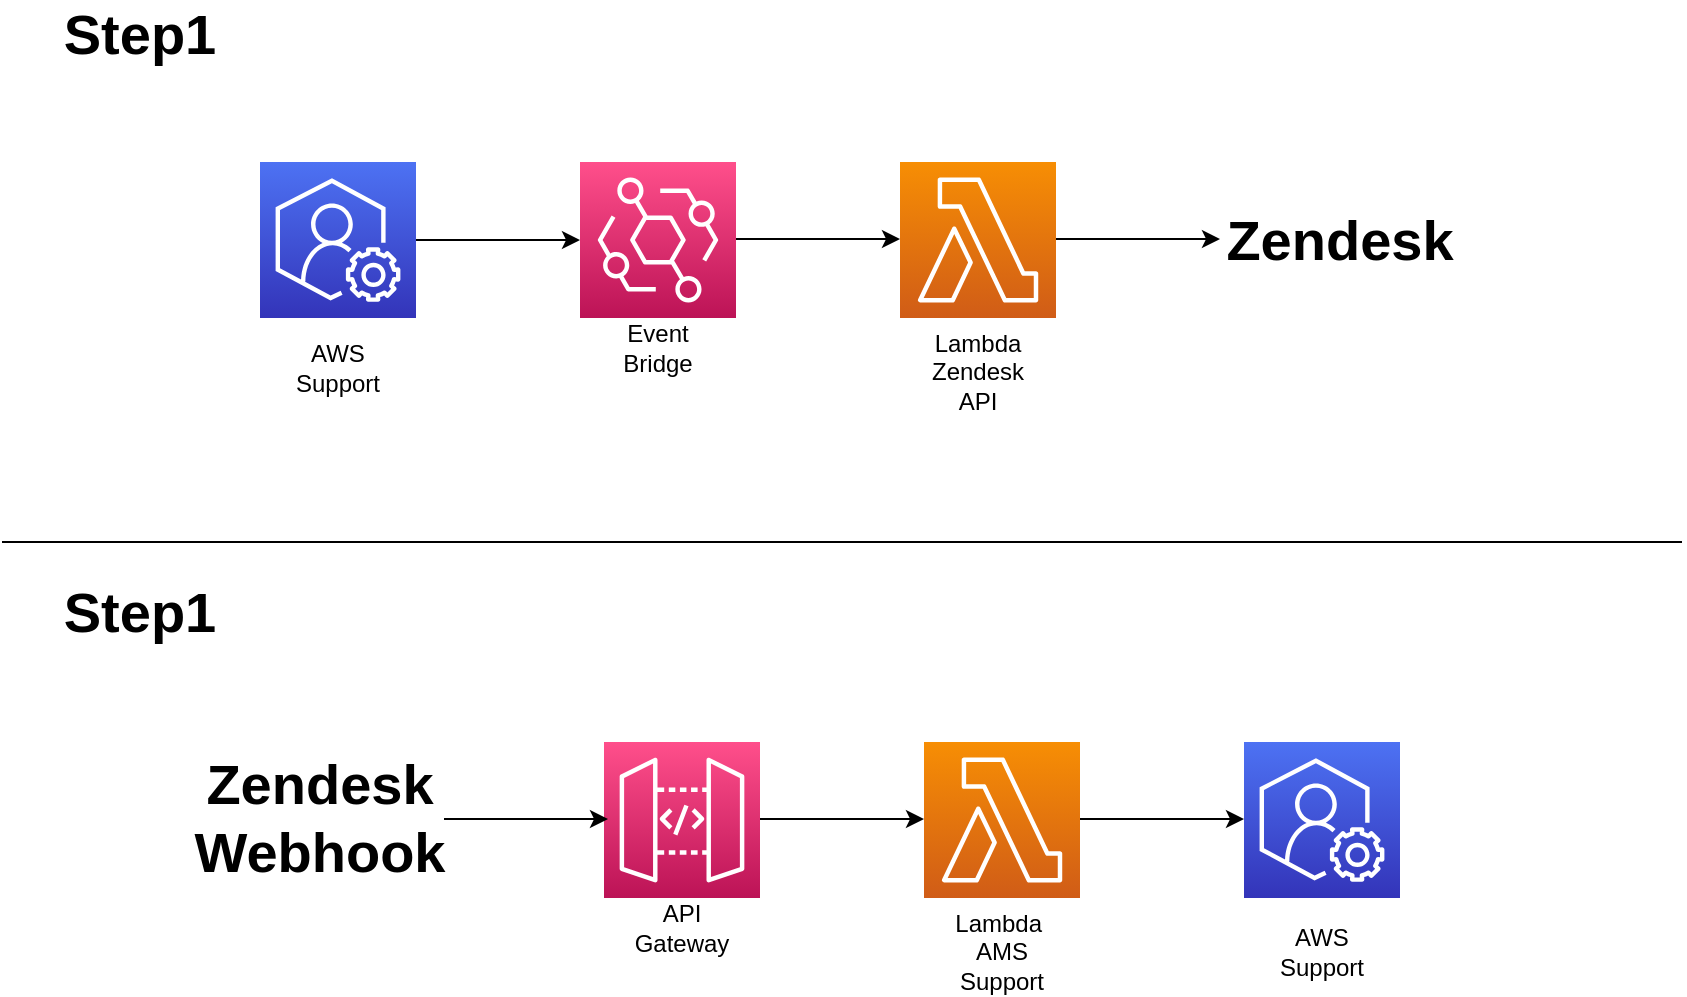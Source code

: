 <mxfile version="20.4.0" type="device"><diagram id="pHGp1DYlmgB0pHaR_Ge1" name="Page-1"><mxGraphModel dx="1422" dy="794" grid="1" gridSize="10" guides="1" tooltips="1" connect="1" arrows="1" fold="1" page="1" pageScale="1" pageWidth="850" pageHeight="1100" math="0" shadow="0"><root><mxCell id="0"/><mxCell id="1" parent="0"/><mxCell id="ldcVaC7-4vEGo6aXdYWe-1" value="" style="sketch=0;points=[[0,0,0],[0.25,0,0],[0.5,0,0],[0.75,0,0],[1,0,0],[0,1,0],[0.25,1,0],[0.5,1,0],[0.75,1,0],[1,1,0],[0,0.25,0],[0,0.5,0],[0,0.75,0],[1,0.25,0],[1,0.5,0],[1,0.75,0]];outlineConnect=0;fontColor=#232F3E;gradientColor=#4D72F3;gradientDirection=north;fillColor=#3334B9;strokeColor=#ffffff;dashed=0;verticalLabelPosition=bottom;verticalAlign=top;align=center;html=1;fontSize=12;fontStyle=0;aspect=fixed;shape=mxgraph.aws4.resourceIcon;resIcon=mxgraph.aws4.support;" parent="1" vertex="1"><mxGeometry x="130" y="90" width="78" height="78" as="geometry"/></mxCell><mxCell id="ldcVaC7-4vEGo6aXdYWe-2" value="" style="sketch=0;points=[[0,0,0],[0.25,0,0],[0.5,0,0],[0.75,0,0],[1,0,0],[0,1,0],[0.25,1,0],[0.5,1,0],[0.75,1,0],[1,1,0],[0,0.25,0],[0,0.5,0],[0,0.75,0],[1,0.25,0],[1,0.5,0],[1,0.75,0]];outlineConnect=0;fontColor=#232F3E;gradientColor=#FF4F8B;gradientDirection=north;fillColor=#BC1356;strokeColor=#ffffff;dashed=0;verticalLabelPosition=bottom;verticalAlign=top;align=center;html=1;fontSize=12;fontStyle=0;aspect=fixed;shape=mxgraph.aws4.resourceIcon;resIcon=mxgraph.aws4.eventbridge;" parent="1" vertex="1"><mxGeometry x="290" y="90" width="78" height="78" as="geometry"/></mxCell><mxCell id="ldcVaC7-4vEGo6aXdYWe-3" value="" style="sketch=0;points=[[0,0,0],[0.25,0,0],[0.5,0,0],[0.75,0,0],[1,0,0],[0,1,0],[0.25,1,0],[0.5,1,0],[0.75,1,0],[1,1,0],[0,0.25,0],[0,0.5,0],[0,0.75,0],[1,0.25,0],[1,0.5,0],[1,0.75,0]];outlineConnect=0;fontColor=#232F3E;gradientColor=#F78E04;gradientDirection=north;fillColor=#D05C17;strokeColor=#ffffff;dashed=0;verticalLabelPosition=bottom;verticalAlign=top;align=center;html=1;fontSize=12;fontStyle=0;aspect=fixed;shape=mxgraph.aws4.resourceIcon;resIcon=mxgraph.aws4.lambda;" parent="1" vertex="1"><mxGeometry x="450" y="90" width="78" height="78" as="geometry"/></mxCell><mxCell id="ldcVaC7-4vEGo6aXdYWe-4" value="" style="endArrow=classic;html=1;rounded=0;" parent="1" source="ldcVaC7-4vEGo6aXdYWe-1" target="ldcVaC7-4vEGo6aXdYWe-2" edge="1"><mxGeometry width="50" height="50" relative="1" as="geometry"><mxPoint x="210" y="270" as="sourcePoint"/><mxPoint x="260" y="220" as="targetPoint"/></mxGeometry></mxCell><mxCell id="ldcVaC7-4vEGo6aXdYWe-5" value="" style="endArrow=classic;html=1;rounded=0;" parent="1" edge="1"><mxGeometry width="50" height="50" relative="1" as="geometry"><mxPoint x="368" y="128.5" as="sourcePoint"/><mxPoint x="450" y="128.5" as="targetPoint"/></mxGeometry></mxCell><mxCell id="ldcVaC7-4vEGo6aXdYWe-6" value="API Gateway" style="text;html=1;strokeColor=none;fillColor=none;align=center;verticalAlign=middle;whiteSpace=wrap;rounded=0;" parent="1" vertex="1"><mxGeometry x="311" y="458" width="60" height="30" as="geometry"/></mxCell><mxCell id="ldcVaC7-4vEGo6aXdYWe-9" value="Event Bridge" style="text;html=1;strokeColor=none;fillColor=none;align=center;verticalAlign=middle;whiteSpace=wrap;rounded=0;" parent="1" vertex="1"><mxGeometry x="299" y="168" width="60" height="30" as="geometry"/></mxCell><mxCell id="ldcVaC7-4vEGo6aXdYWe-11" value="Lambda Zendesk API" style="text;html=1;strokeColor=none;fillColor=none;align=center;verticalAlign=middle;whiteSpace=wrap;rounded=0;" parent="1" vertex="1"><mxGeometry x="459" y="180" width="60" height="30" as="geometry"/></mxCell><mxCell id="ldcVaC7-4vEGo6aXdYWe-12" value="&lt;font style=&quot;font-size: 28px;&quot;&gt;&lt;b&gt;Zendesk&lt;/b&gt;&lt;/font&gt;" style="text;html=1;strokeColor=none;fillColor=none;align=center;verticalAlign=middle;whiteSpace=wrap;rounded=0;" parent="1" vertex="1"><mxGeometry x="640" y="114" width="60" height="30" as="geometry"/></mxCell><mxCell id="ldcVaC7-4vEGo6aXdYWe-13" value="" style="endArrow=classic;html=1;rounded=0;" parent="1" edge="1"><mxGeometry width="50" height="50" relative="1" as="geometry"><mxPoint x="528" y="128.5" as="sourcePoint"/><mxPoint x="610" y="128.5" as="targetPoint"/></mxGeometry></mxCell><mxCell id="ldcVaC7-4vEGo6aXdYWe-14" value="&lt;font style=&quot;font-size: 28px;&quot;&gt;&lt;b&gt;Zendesk&lt;br&gt;Webhook&lt;br&gt;&lt;br&gt;&lt;/b&gt;&lt;/font&gt;" style="text;html=1;strokeColor=none;fillColor=none;align=center;verticalAlign=middle;whiteSpace=wrap;rounded=0;" parent="1" vertex="1"><mxGeometry x="130" y="420" width="60" height="30" as="geometry"/></mxCell><mxCell id="ldcVaC7-4vEGo6aXdYWe-15" value="" style="sketch=0;points=[[0,0,0],[0.25,0,0],[0.5,0,0],[0.75,0,0],[1,0,0],[0,1,0],[0.25,1,0],[0.5,1,0],[0.75,1,0],[1,1,0],[0,0.25,0],[0,0.5,0],[0,0.75,0],[1,0.25,0],[1,0.5,0],[1,0.75,0]];outlineConnect=0;fontColor=#232F3E;gradientColor=#FF4F8B;gradientDirection=north;fillColor=#BC1356;strokeColor=#ffffff;dashed=0;verticalLabelPosition=bottom;verticalAlign=top;align=center;html=1;fontSize=12;fontStyle=0;aspect=fixed;shape=mxgraph.aws4.resourceIcon;resIcon=mxgraph.aws4.api_gateway;" parent="1" vertex="1"><mxGeometry x="302" y="380" width="78" height="78" as="geometry"/></mxCell><mxCell id="ldcVaC7-4vEGo6aXdYWe-16" value="" style="endArrow=classic;html=1;rounded=0;" parent="1" edge="1"><mxGeometry width="50" height="50" relative="1" as="geometry"><mxPoint x="222" y="418.5" as="sourcePoint"/><mxPoint x="304" y="418.5" as="targetPoint"/></mxGeometry></mxCell><mxCell id="ldcVaC7-4vEGo6aXdYWe-17" value="AWS Support" style="text;html=1;strokeColor=none;fillColor=none;align=center;verticalAlign=middle;whiteSpace=wrap;rounded=0;" parent="1" vertex="1"><mxGeometry x="139" y="178" width="60" height="30" as="geometry"/></mxCell><mxCell id="ldcVaC7-4vEGo6aXdYWe-18" value="" style="endArrow=classic;html=1;rounded=0;" parent="1" edge="1"><mxGeometry width="50" height="50" relative="1" as="geometry"><mxPoint x="380" y="418.5" as="sourcePoint"/><mxPoint x="462" y="418.5" as="targetPoint"/></mxGeometry></mxCell><mxCell id="ldcVaC7-4vEGo6aXdYWe-19" value="" style="sketch=0;points=[[0,0,0],[0.25,0,0],[0.5,0,0],[0.75,0,0],[1,0,0],[0,1,0],[0.25,1,0],[0.5,1,0],[0.75,1,0],[1,1,0],[0,0.25,0],[0,0.5,0],[0,0.75,0],[1,0.25,0],[1,0.5,0],[1,0.75,0]];outlineConnect=0;fontColor=#232F3E;gradientColor=#F78E04;gradientDirection=north;fillColor=#D05C17;strokeColor=#ffffff;dashed=0;verticalLabelPosition=bottom;verticalAlign=top;align=center;html=1;fontSize=12;fontStyle=0;aspect=fixed;shape=mxgraph.aws4.resourceIcon;resIcon=mxgraph.aws4.lambda;" parent="1" vertex="1"><mxGeometry x="462" y="380" width="78" height="78" as="geometry"/></mxCell><mxCell id="ldcVaC7-4vEGo6aXdYWe-20" value="Lambda&amp;nbsp;&lt;br&gt;AMS Support" style="text;html=1;strokeColor=none;fillColor=none;align=center;verticalAlign=middle;whiteSpace=wrap;rounded=0;" parent="1" vertex="1"><mxGeometry x="471" y="470" width="60" height="30" as="geometry"/></mxCell><mxCell id="ldcVaC7-4vEGo6aXdYWe-21" value="" style="sketch=0;points=[[0,0,0],[0.25,0,0],[0.5,0,0],[0.75,0,0],[1,0,0],[0,1,0],[0.25,1,0],[0.5,1,0],[0.75,1,0],[1,1,0],[0,0.25,0],[0,0.5,0],[0,0.75,0],[1,0.25,0],[1,0.5,0],[1,0.75,0]];outlineConnect=0;fontColor=#232F3E;gradientColor=#4D72F3;gradientDirection=north;fillColor=#3334B9;strokeColor=#ffffff;dashed=0;verticalLabelPosition=bottom;verticalAlign=top;align=center;html=1;fontSize=12;fontStyle=0;aspect=fixed;shape=mxgraph.aws4.resourceIcon;resIcon=mxgraph.aws4.support;" parent="1" vertex="1"><mxGeometry x="622" y="380" width="78" height="78" as="geometry"/></mxCell><mxCell id="ldcVaC7-4vEGo6aXdYWe-22" value="" style="endArrow=classic;html=1;rounded=0;" parent="1" edge="1"><mxGeometry width="50" height="50" relative="1" as="geometry"><mxPoint x="540" y="418.5" as="sourcePoint"/><mxPoint x="622" y="418.5" as="targetPoint"/></mxGeometry></mxCell><mxCell id="ldcVaC7-4vEGo6aXdYWe-23" value="AWS Support" style="text;html=1;strokeColor=none;fillColor=none;align=center;verticalAlign=middle;whiteSpace=wrap;rounded=0;" parent="1" vertex="1"><mxGeometry x="631" y="470" width="60" height="30" as="geometry"/></mxCell><mxCell id="ldcVaC7-4vEGo6aXdYWe-24" value="" style="endArrow=none;html=1;rounded=0;fontSize=28;" parent="1" edge="1"><mxGeometry width="50" height="50" relative="1" as="geometry"><mxPoint x="1" y="280" as="sourcePoint"/><mxPoint x="841" y="280" as="targetPoint"/></mxGeometry></mxCell><mxCell id="G9ZPn3U1DwAEoXKlN8a9-2" value="&lt;font style=&quot;font-size: 28px;&quot;&gt;&lt;b&gt;Step1&lt;/b&gt;&lt;/font&gt;" style="text;html=1;strokeColor=none;fillColor=none;align=center;verticalAlign=middle;whiteSpace=wrap;rounded=0;" parent="1" vertex="1"><mxGeometry x="40" y="11" width="60" height="30" as="geometry"/></mxCell><mxCell id="G9ZPn3U1DwAEoXKlN8a9-3" value="&lt;font style=&quot;font-size: 28px;&quot;&gt;&lt;b&gt;Step1&lt;/b&gt;&lt;/font&gt;" style="text;html=1;strokeColor=none;fillColor=none;align=center;verticalAlign=middle;whiteSpace=wrap;rounded=0;" parent="1" vertex="1"><mxGeometry x="40" y="300" width="60" height="30" as="geometry"/></mxCell></root></mxGraphModel></diagram></mxfile>